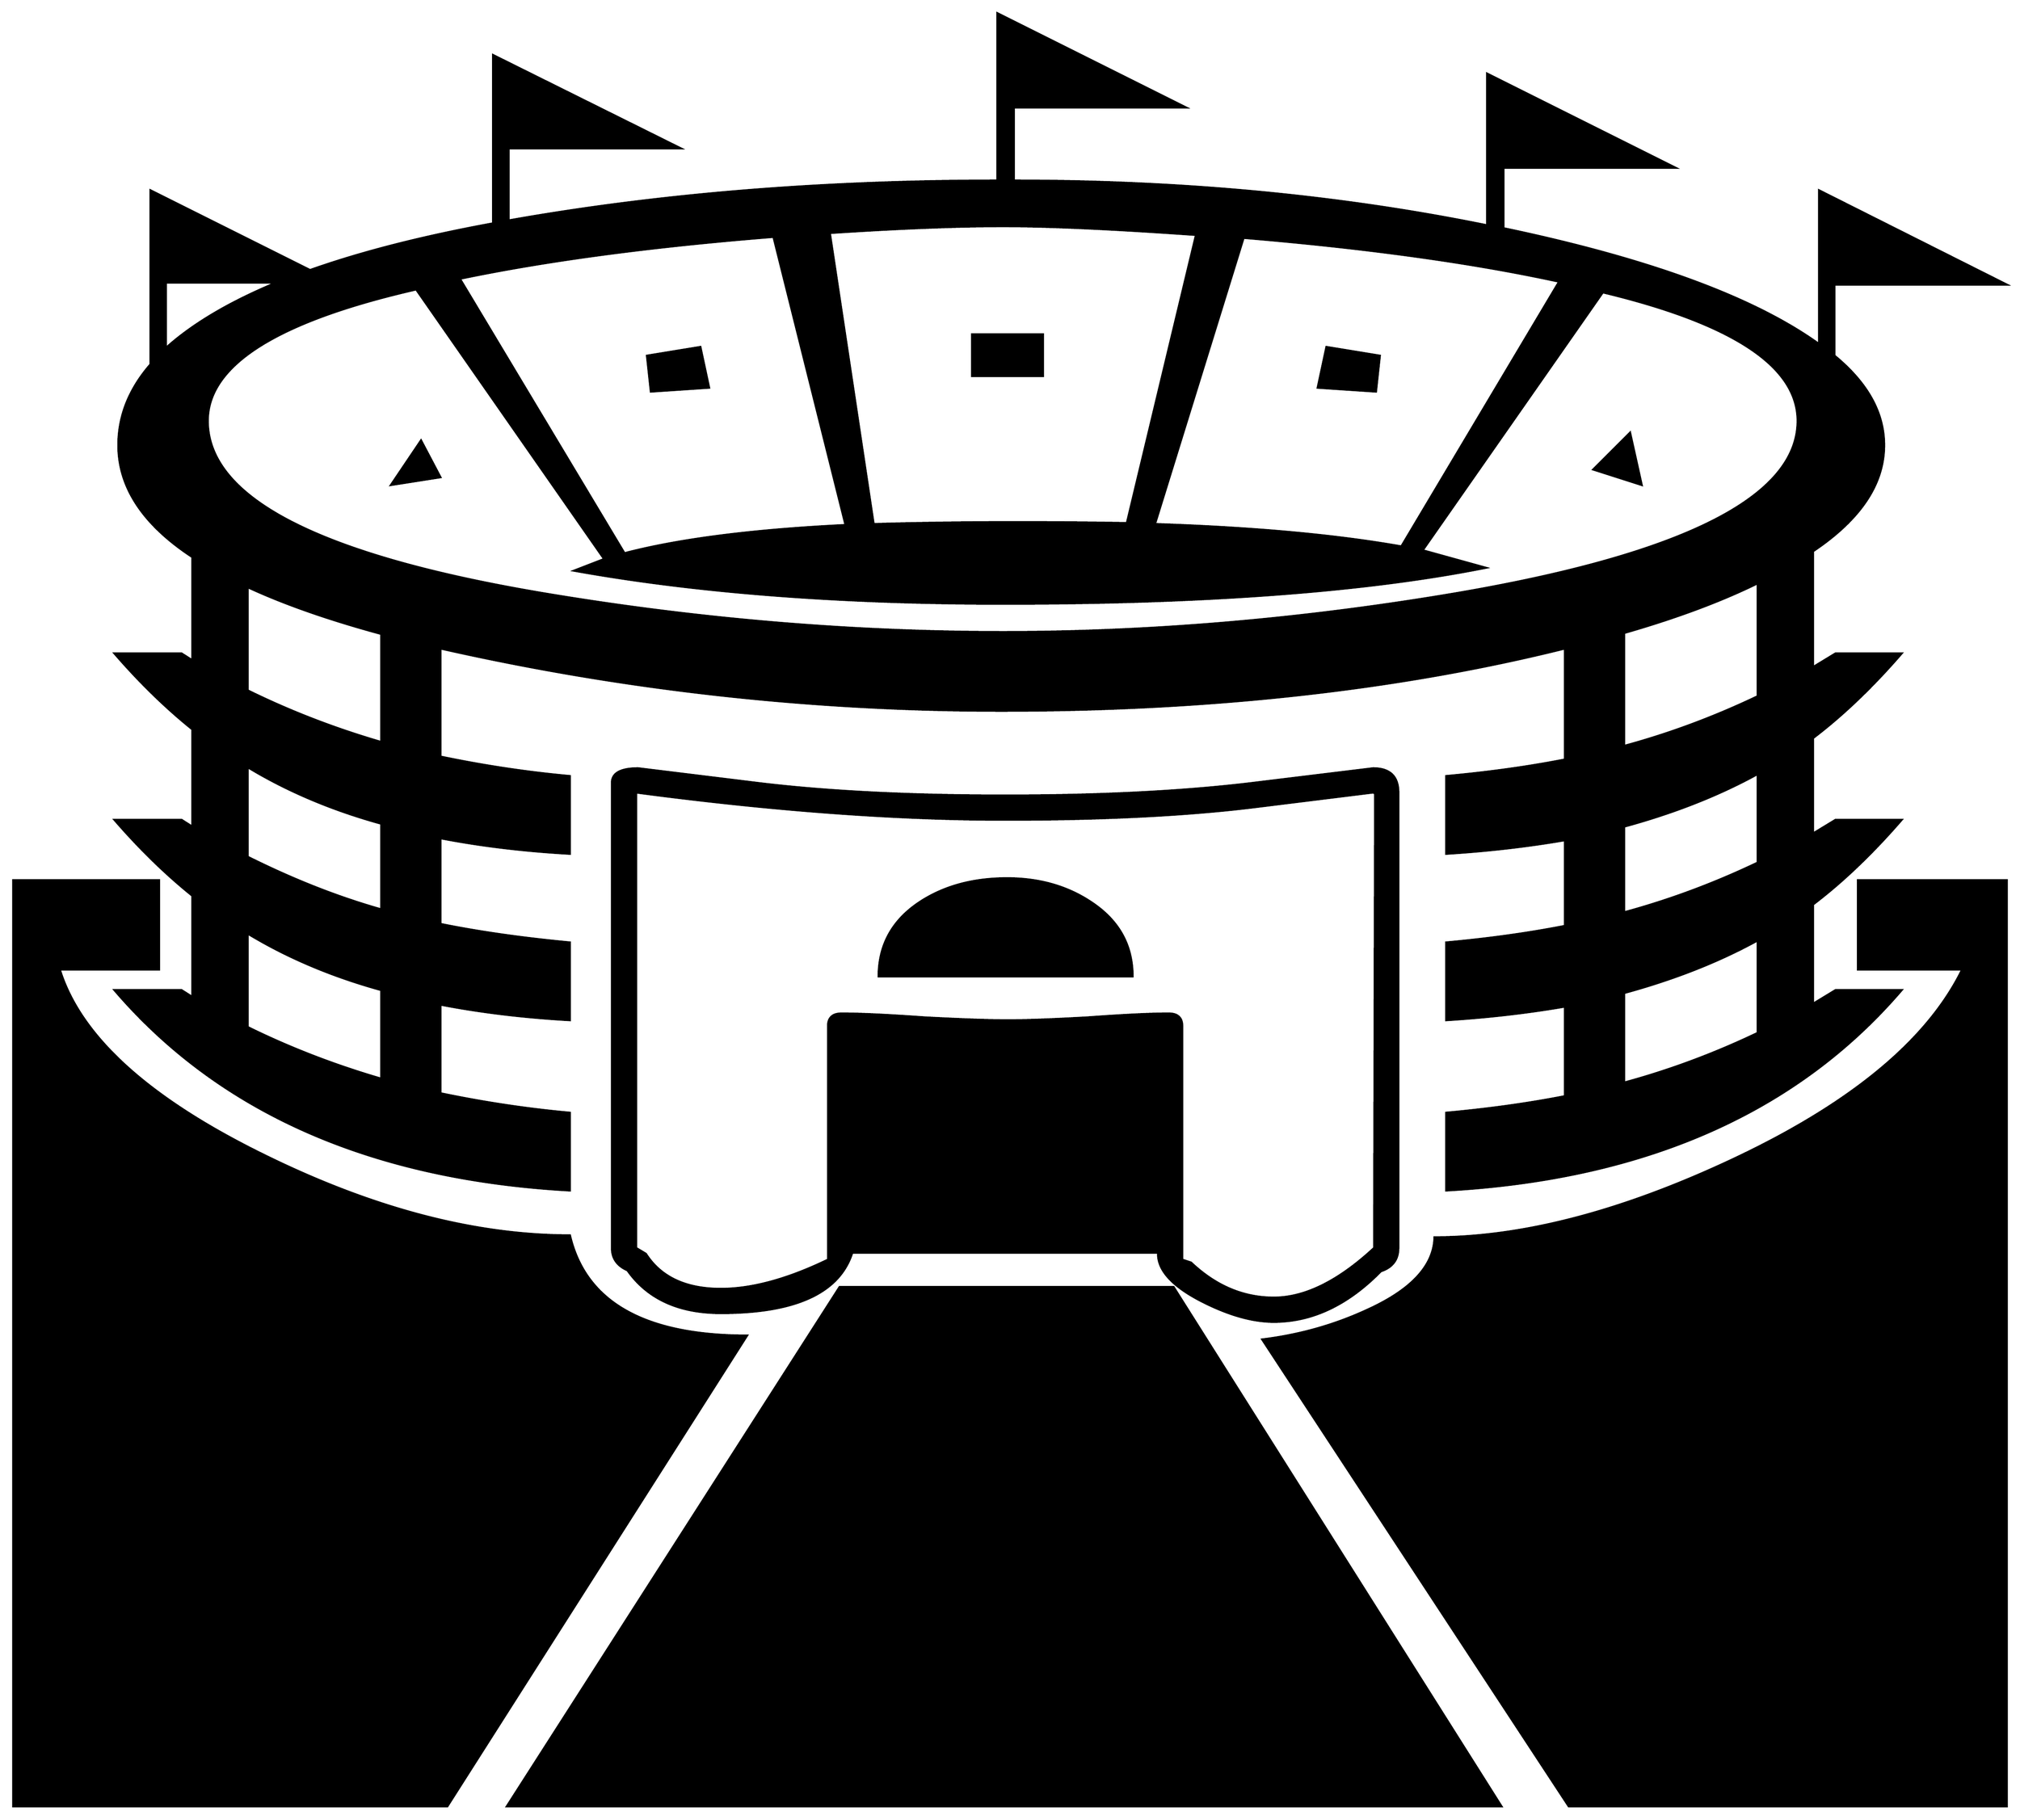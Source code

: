 


\begin{tikzpicture}[y=0.80pt, x=0.80pt, yscale=-1.0, xscale=1.0, inner sep=0pt, outer sep=0pt]
\begin{scope}[shift={(100.0,1603.0)},nonzero rule]
  \path[draw=.,fill=.,line width=1.600pt] (2048.0,-1122.0) --
    (1871.0,-1122.0) -- (1871.0,-1049.0) .. controls
    (1905.0,-1021.0) and (1922.0,-990.333) .. (1922.0,-957.0) ..
    controls (1922.0,-917.0) and (1897.667,-880.667) ..
    (1849.0,-848.0) -- (1849.0,-729.0) -- (1872.0,-743.0) --
    (1940.0,-743.0) .. controls (1910.0,-708.333) and
    (1879.667,-679.333) .. (1849.0,-656.0) -- (1849.0,-558.0) --
    (1872.0,-572.0) -- (1940.0,-572.0) .. controls
    (1910.0,-537.333) and (1879.667,-508.333) .. (1849.0,-485.0) --
    (1849.0,-383.0) -- (1872.0,-397.0) -- (1940.0,-397.0) ..
    controls (1832.0,-271.0) and (1676.0,-202.333) ..
    (1472.0,-191.0) -- (1472.0,-271.0) .. controls
    (1516.0,-275.0) and (1556.667,-280.667) .. (1594.0,-288.0) --
    (1594.0,-380.0) .. controls (1555.333,-373.333) and
    (1514.667,-368.667) .. (1472.0,-366.0) -- (1472.0,-446.0) ..
    controls (1516.0,-450.0) and (1556.667,-455.667) ..
    (1594.0,-463.0) -- (1594.0,-551.0) .. controls
    (1555.333,-544.333) and (1514.667,-539.667) .. (1472.0,-537.0) --
    (1472.0,-617.0) .. controls (1516.0,-621.0) and
    (1556.667,-626.667) .. (1594.0,-634.0) -- (1594.0,-748.0) ..
    controls (1422.667,-705.333) and (1229.667,-684.0) ..
    (1015.0,-684.0) .. controls (819.667,-684.0) and
    (627.667,-705.333) .. (439.0,-748.0) -- (439.0,-637.0) ..
    controls (483.667,-627.667) and (528.0,-621.0) .. (572.0,-617.0)
    -- (572.0,-537.0) .. controls (524.667,-539.667) and
    (480.333,-545.0) .. (439.0,-553.0) -- (439.0,-465.0) ..
    controls (478.333,-457.0) and (522.667,-450.667) .. (572.0,-446.0)
    -- (572.0,-366.0) .. controls (524.667,-368.667) and
    (480.333,-374.0) .. (439.0,-382.0) -- (439.0,-291.0) ..
    controls (483.667,-281.667) and (528.0,-275.0) .. (572.0,-271.0)
    -- (572.0,-191.0) .. controls (368.0,-202.333) and
    (212.0,-271.0) .. (104.0,-397.0) -- (173.0,-397.0) --
    (184.0,-390.0) -- (184.0,-494.0) .. controls (156.667,-516.0)
    and (130.0,-542.0) .. (104.0,-572.0) -- (173.0,-572.0) --
    (184.0,-565.0) -- (184.0,-665.0) .. controls (156.667,-687.0)
    and (130.0,-713.0) .. (104.0,-743.0) -- (173.0,-743.0) --
    (184.0,-736.0) -- (184.0,-842.0) .. controls (133.333,-875.333)
    and (108.0,-913.667) .. (108.0,-957.0) .. controls
    (108.0,-987.0) and (119.0,-1014.667) .. (141.0,-1040.0) --
    (141.0,-1219.0) -- (305.0,-1137.0) .. controls
    (357.667,-1155.667) and (420.333,-1171.667) .. (493.0,-1185.0) --
    (493.0,-1358.0) -- (686.0,-1262.0) -- (509.0,-1262.0) --
    (509.0,-1188.0) .. controls (663.0,-1215.333) and
    (830.333,-1229.0) .. (1011.0,-1229.0) -- (1011.0,-1401.0) --
    (1205.0,-1304.0) -- (1028.0,-1304.0) -- (1028.0,-1229.0) ..
    controls (1201.333,-1229.0) and (1363.333,-1213.667) ..
    (1514.0,-1183.0) -- (1514.0,-1339.0) -- (1708.0,-1242.0) --
    (1531.0,-1242.0) -- (1531.0,-1180.0) .. controls
    (1680.333,-1148.667) and (1788.333,-1109.0) .. (1855.0,-1061.0) --
    (1855.0,-1219.0) -- (2048.0,-1122.0) -- cycle(2048.0,442.0)
    -- (1598.0,442.0) -- (1283.0,-38.0) .. controls
    (1321.0,-42.667) and (1356.667,-52.667) .. (1390.0,-68.0) ..
    controls (1436.0,-88.667) and (1459.333,-113.667) ..
    (1460.0,-143.0) .. controls (1550.0,-143.0) and
    (1651.333,-169.333) .. (1764.0,-222.0) .. controls
    (1886.667,-279.333) and (1966.0,-344.667) .. (2002.0,-418.0) --
    (1895.0,-418.0) -- (1895.0,-510.0) -- (2048.0,-510.0) --
    (2048.0,442.0) -- cycle(1423.0,-132.0) .. controls
    (1423.0,-120.0) and (1417.0,-112.0) .. (1405.0,-108.0) ..
    controls (1371.0,-73.333) and (1334.333,-56.0) .. (1295.0,-56.0)
    .. controls (1273.667,-56.0) and (1249.667,-62.667) ..
    (1223.0,-76.0) .. controls (1191.0,-92.0) and
    (1175.333,-109.0) .. (1176.0,-127.0) -- (862.0,-127.0) ..
    controls (848.667,-85.667) and (803.667,-65.0) .. (727.0,-65.0) ..
    controls (683.667,-65.0) and (651.667,-79.667) .. (631.0,-109.0)
    .. controls (620.333,-113.667) and (615.0,-121.333) ..
    (615.0,-132.0) -- (615.0,-610.0) .. controls (615.0,-620.0)
    and (624.0,-625.0) .. (642.0,-625.0) -- (764.0,-610.0) ..
    controls (834.667,-601.333) and (919.667,-597.0) ..
    (1019.0,-597.0) .. controls (1117.667,-597.0) and
    (1202.667,-601.333) .. (1274.0,-610.0) -- (1397.0,-625.0) ..
    controls (1414.333,-625.0) and (1423.0,-616.667) ..
    (1423.0,-600.0) -- (1423.0,-132.0) -- cycle(1529.0,442.0) --
    (507.0,442.0) -- (849.0,-92.0) -- (1192.0,-92.0) --
    (1529.0,442.0) -- cycle(754.0,-42.0) -- (446.0,442.0) --
    (0.0,442.0) -- (0.0,-510.0) -- (150.0,-510.0) --
    (150.0,-418.0) -- (48.0,-418.0) .. controls (69.333,-349.333)
    and (139.0,-286.0) .. (257.0,-228.0) .. controls
    (369.0,-172.667) and (474.0,-145.0) .. (572.0,-145.0) ..
    controls (588.0,-76.333) and (648.667,-42.0) .. (754.0,-42.0) --
    cycle(1792.0,-699.0) -- (1792.0,-815.0) .. controls
    (1754.0,-796.333) and (1708.333,-779.333) .. (1655.0,-764.0) --
    (1655.0,-648.0) .. controls (1701.667,-660.667) and
    (1747.333,-677.667) .. (1792.0,-699.0) -- cycle(1588.0,-1125.0)
    .. controls (1499.333,-1144.333) and (1391.333,-1159.333) ..
    (1264.0,-1170.0) -- (1173.0,-876.0) .. controls
    (1273.667,-872.667) and (1358.0,-865.0) .. (1426.0,-853.0) --
    (1588.0,-1125.0) -- cycle(1792.0,-528.0) -- (1792.0,-619.0)
    .. controls (1752.0,-597.0) and (1706.333,-579.0) ..
    (1655.0,-565.0) -- (1655.0,-477.0) .. controls
    (1701.667,-489.667) and (1747.333,-506.667) .. (1792.0,-528.0) --
    cycle(1792.0,-353.0) -- (1792.0,-448.0) .. controls
    (1752.0,-426.0) and (1706.333,-408.0) .. (1655.0,-394.0) --
    (1655.0,-302.0) .. controls (1701.667,-314.667) and
    (1747.333,-331.667) .. (1792.0,-353.0) -- cycle(1215.0,-1173.0)
    .. controls (1130.333,-1179.0) and (1064.333,-1182.0) ..
    (1017.0,-1182.0) .. controls (969.0,-1182.0) and
    (909.667,-1179.667) .. (839.0,-1175.0) -- (884.0,-876.0) ..
    controls (932.667,-877.333) and (981.667,-878.0) ..
    (1031.0,-878.0) .. controls (1068.333,-878.0) and
    (1106.0,-877.667) .. (1144.0,-877.0) -- (1215.0,-1173.0) --
    cycle(1833.0,-982.0) .. controls (1833.0,-1038.0) and
    (1766.333,-1082.0) .. (1633.0,-1114.0) -- (1448.0,-849.0) --
    (1513.0,-831.0) .. controls (1389.667,-806.333) and
    (1224.333,-794.0) .. (1017.0,-794.0) .. controls
    (849.0,-794.0) and (702.0,-805.333) .. (576.0,-828.0) --
    (607.0,-840.0) -- (414.0,-1117.0) .. controls
    (271.333,-1084.333) and (200.0,-1039.333) .. (200.0,-982.0) ..
    controls (200.0,-901.333) and (318.667,-841.667) .. (556.0,-803.0)
    .. controls (710.667,-777.667) and (864.333,-765.0) ..
    (1017.0,-765.0) .. controls (1168.333,-765.0) and
    (1321.667,-778.0) .. (1477.0,-804.0) .. controls
    (1714.333,-844.0) and (1833.0,-903.333) .. (1833.0,-982.0) --
    cycle(855.0,-875.0) -- (781.0,-1171.0) .. controls
    (655.667,-1161.0) and (548.333,-1146.667) .. (459.0,-1128.0) --
    (628.0,-846.0) .. controls (684.0,-860.667) and (759.667,-870.333)
    .. (855.0,-875.0) -- cycle(1399.0,-599.0) -- (1397.0,-600.0)
    -- (1276.0,-585.0) .. controls (1206.0,-576.333) and
    (1120.333,-572.0) .. (1019.0,-572.0) .. controls
    (907.0,-572.0) and (780.667,-581.333) .. (640.0,-600.0) --
    (640.0,-132.0) -- (650.0,-126.0) .. controls (665.333,-102.0)
    and (691.0,-90.0) .. (727.0,-90.0) .. controls (759.0,-90.0)
    and (795.667,-100.0) .. (837.0,-120.0) -- (837.0,-360.0) ..
    controls (837.0,-368.667) and (841.667,-373.0) .. (851.0,-373.0)
    .. controls (870.333,-373.0) and (898.667,-371.667) ..
    (936.0,-369.0) .. controls (974.0,-367.0) and
    (1002.667,-366.0) .. (1022.0,-366.0) .. controls
    (1040.667,-366.0) and (1068.0,-367.0) .. (1104.0,-369.0) ..
    controls (1140.667,-371.667) and (1168.333,-373.0) ..
    (1187.0,-373.0) .. controls (1196.333,-373.0) and
    (1201.0,-368.667) .. (1201.0,-360.0) -- (1201.0,-120.0) --
    (1210.0,-117.0) .. controls (1235.333,-93.0) and
    (1263.667,-81.0) .. (1295.0,-81.0) .. controls (1327.0,-81.0)
    and (1361.333,-98.0) .. (1398.0,-132.0) -- (1399.0,-599.0) --
    cycle(270.0,-1124.0) -- (157.0,-1124.0) -- (157.0,-1057.0)
    .. controls (184.333,-1081.667) and (222.0,-1104.0) ..
    (270.0,-1124.0) -- cycle(378.0,-652.0) -- (378.0,-763.0) ..
    controls (324.0,-777.667) and (278.333,-793.667) .. (241.0,-811.0)
    -- (241.0,-705.0) .. controls (284.333,-683.667) and
    (330.0,-666.0) .. (378.0,-652.0) -- cycle(378.0,-480.0) --
    (378.0,-568.0) .. controls (327.333,-582.0) and (281.667,-601.333)
    .. (241.0,-626.0) -- (241.0,-534.0) .. controls
    (287.667,-510.667) and (333.333,-492.667) .. (378.0,-480.0) --
    cycle(378.0,-306.0) -- (378.0,-397.0) .. controls
    (327.333,-411.0) and (281.667,-430.333) .. (241.0,-455.0) --
    (241.0,-359.0) .. controls (284.333,-337.667) and (330.0,-320.0)
    .. (378.0,-306.0) -- cycle(1673.0,-916.0) -- (1623.0,-932.0)
    -- (1661.0,-970.0) -- (1673.0,-916.0) --
    cycle(1404.0,-1049.0) -- (1400.0,-1012.0) --
    (1340.0,-1016.0) -- (1349.0,-1058.0) -- (1404.0,-1049.0) --
    cycle(1058.0,-1028.0) -- (985.0,-1028.0) -- (985.0,-1071.0)
    -- (1058.0,-1071.0) -- (1058.0,-1028.0) --
    cycle(715.0,-1016.0) -- (655.0,-1012.0) -- (651.0,-1049.0)
    -- (706.0,-1058.0) -- (715.0,-1016.0) --
    cycle(1150.0,-411.0) -- (889.0,-411.0) .. controls
    (889.0,-443.667) and (903.333,-469.333) .. (932.0,-488.0) ..
    controls (956.667,-504.0) and (986.333,-512.0) ..
    (1021.0,-512.0) .. controls (1054.333,-512.0) and
    (1083.333,-503.667) .. (1108.0,-487.0) .. controls
    (1136.0,-468.333) and (1150.0,-443.0) .. (1150.0,-411.0) --
    cycle(439.0,-924.0) -- (388.0,-916.0) -- (419.0,-962.0) --
    (439.0,-924.0) -- cycle;
\end{scope}

\end{tikzpicture}

